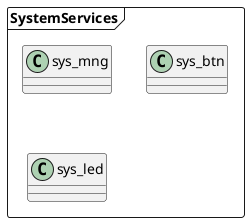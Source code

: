 @startuml

package SystemServices <<Frame>> {
  class sys_mng
  class sys_btn
  class sys_led
}

@enduml